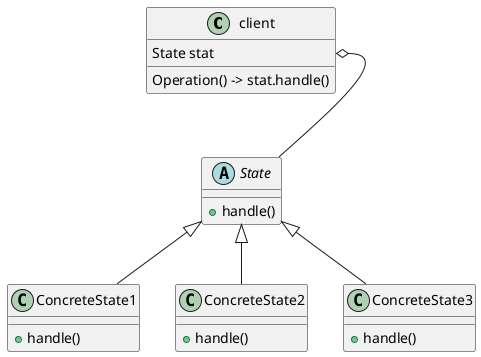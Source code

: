 @startuml
'https://plantuml.com/class-diagram

class client{
    State stat
    Operation() -> stat.handle()
}

abstract class State {
    + handle()
}

client::stat o-- State


class ConcreteState1{
    + handle()
}

class ConcreteState2{
    + handle()
}

class ConcreteState3{
    + handle()
}

State <|-- ConcreteState1
State <|-- ConcreteState2
State <|-- ConcreteState3

@enduml